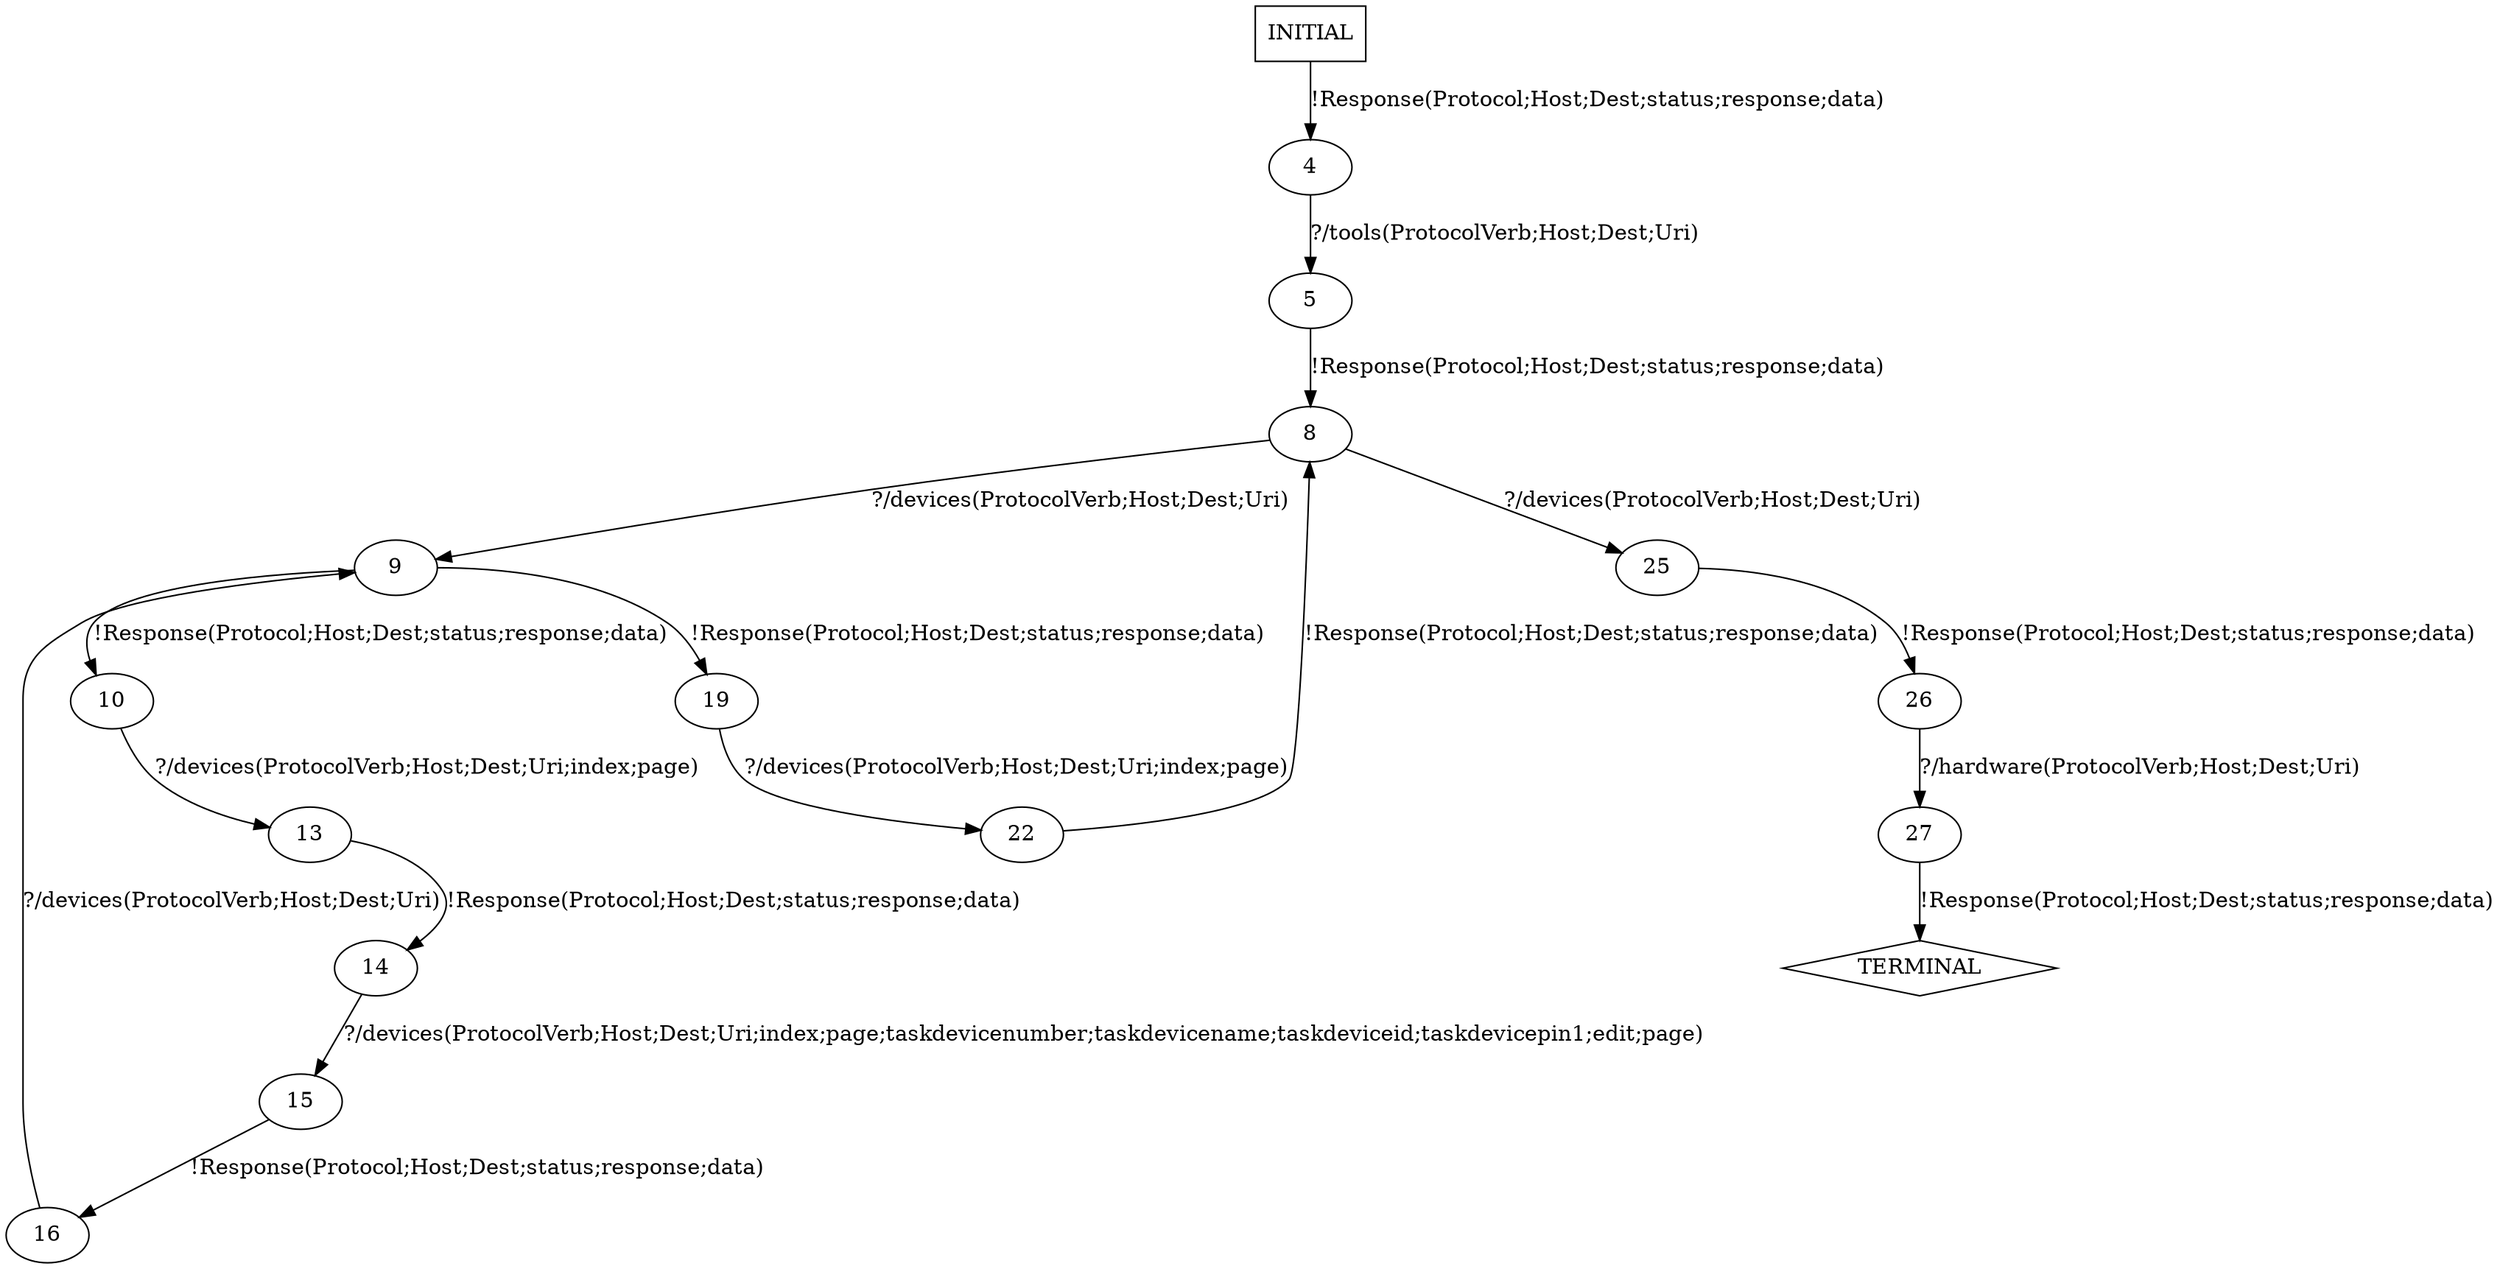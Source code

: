 digraph G {
  1 [label="TERMINAL",shape=diamond];
  3 [label="INITIAL",shape=box];
  4 [label="4"];
  5 [label="5"];
  8 [label="8"];
  9 [label="9"];
  10 [label="10"];
  13 [label="13"];
  14 [label="14"];
  15 [label="15"];
  16 [label="16"];
  19 [label="19"];
  22 [label="22"];
  25 [label="25"];
  26 [label="26"];
  27 [label="27"];
3->4  [label="!Response(Protocol;Host;Dest;status;response;data)"]
4->5  [label="?/tools(ProtocolVerb;Host;Dest;Uri)"]
5->8  [label="!Response(Protocol;Host;Dest;status;response;data)"]
8->9  [label="?/devices(ProtocolVerb;Host;Dest;Uri)"]
8->25  [label="?/devices(ProtocolVerb;Host;Dest;Uri)"]
9->10  [label="!Response(Protocol;Host;Dest;status;response;data)"]
9->19  [label="!Response(Protocol;Host;Dest;status;response;data)"]
10->13  [label="?/devices(ProtocolVerb;Host;Dest;Uri;index;page)"]
13->14  [label="!Response(Protocol;Host;Dest;status;response;data)"]
14->15  [label="?/devices(ProtocolVerb;Host;Dest;Uri;index;page;taskdevicenumber;taskdevicename;taskdeviceid;taskdevicepin1;edit;page)"]
15->16  [label="!Response(Protocol;Host;Dest;status;response;data)"]
16->9  [label="?/devices(ProtocolVerb;Host;Dest;Uri)"]
19->22  [label="?/devices(ProtocolVerb;Host;Dest;Uri;index;page)"]
22->8  [label="!Response(Protocol;Host;Dest;status;response;data)"]
25->26  [label="!Response(Protocol;Host;Dest;status;response;data)"]
26->27  [label="?/hardware(ProtocolVerb;Host;Dest;Uri)"]
27->1  [label="!Response(Protocol;Host;Dest;status;response;data)"]
}
